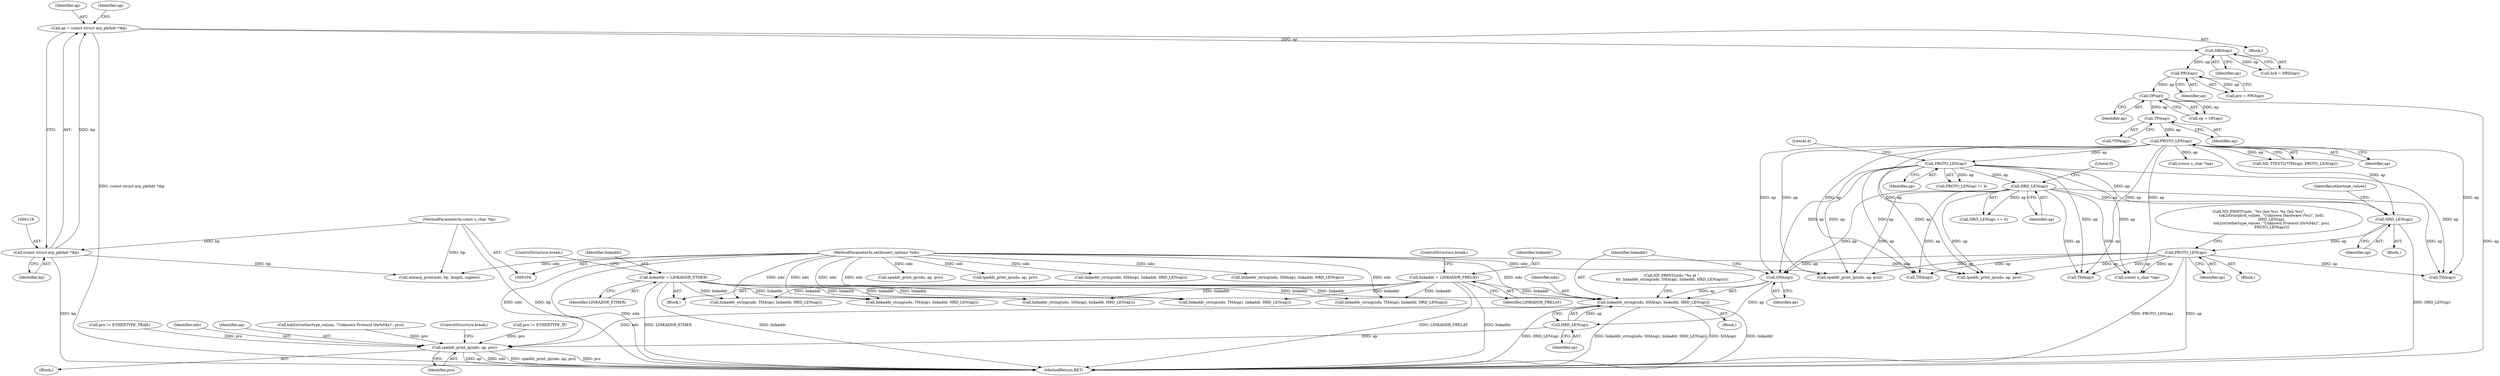 digraph "0_tcpdump_13ab8d18617d616c7d343530f8a842e7143fb5cc@pointer" {
"1000379" [label="(Call,linkaddr_string(ndo, SHA(ap), linkaddr, HRD_LEN(ap)))"];
"1000105" [label="(MethodParameterIn,netdissect_options *ndo)"];
"1000381" [label="(Call,SHA(ap))"];
"1000227" [label="(Call,PROTO_LEN(ap))"];
"1000220" [label="(Call,HRD_LEN(ap))"];
"1000202" [label="(Call,HRD_LEN(ap))"];
"1000197" [label="(Call,PROTO_LEN(ap))"];
"1000161" [label="(Call,PROTO_LEN(ap))"];
"1000159" [label="(Call,TPA(ap))"];
"1000133" [label="(Call,OP(ap))"];
"1000129" [label="(Call,PRO(ap))"];
"1000125" [label="(Call,HRD(ap))"];
"1000115" [label="(Call,ap = (const struct arp_pkthdr *)bp)"];
"1000117" [label="(Call,(const struct arp_pkthdr *)bp)"];
"1000106" [label="(MethodParameterIn,const u_char *bp)"];
"1000151" [label="(Call,linkaddr = LINKADDR_ETHER)"];
"1000146" [label="(Call,linkaddr = LINKADDR_FRELAY)"];
"1000384" [label="(Call,HRD_LEN(ap))"];
"1000386" [label="(Call,spaddr_print_ip(ndo, ap, pro))"];
"1000385" [label="(Identifier,ap)"];
"1000220" [label="(Call,HRD_LEN(ap))"];
"1000151" [label="(Call,linkaddr = LINKADDR_ETHER)"];
"1000137" [label="(Block,)"];
"1000386" [label="(Call,spaddr_print_ip(ndo, ap, pro))"];
"1000381" [label="(Call,SHA(ap))"];
"1000380" [label="(Identifier,ndo)"];
"1000277" [label="(Call,linkaddr_string(ndo, THA(ap), linkaddr, HRD_LEN(ap)))"];
"1000117" [label="(Call,(const struct arp_pkthdr *)bp)"];
"1000219" [label="(Block,)"];
"1000390" [label="(ControlStructure,break;)"];
"1000346" [label="(Call,tpaddr_print_ip(ndo, ap, pro))"];
"1000146" [label="(Call,linkaddr = LINKADDR_FRELAY)"];
"1000162" [label="(Identifier,ap)"];
"1000228" [label="(Identifier,ap)"];
"1000116" [label="(Identifier,ap)"];
"1000115" [label="(Call,ap = (const struct arp_pkthdr *)bp)"];
"1000154" [label="(ControlStructure,break;)"];
"1000209" [label="(Call,ND_PRINT((ndo, \"%s (len %u), %s (len %u)\",\n                      tok2str(arphrd_values, \"Unknown Hardware (%u)\", hrd),\n                      HRD_LEN(ap),\n                      tok2str(ethertype_values, \"Unknown Protocol (0x%04x)\", pro),\n                      PROTO_LEN(ap))))"];
"1000379" [label="(Call,linkaddr_string(ndo, SHA(ap), linkaddr, HRD_LEN(ap)))"];
"1000123" [label="(Call,hrd = HRD(ap))"];
"1000227" [label="(Call,PROTO_LEN(ap))"];
"1000325" [label="(Call,linkaddr_string(ndo, SHA(ap), linkaddr, HRD_LEN(ap)))"];
"1000126" [label="(Identifier,ap)"];
"1000109" [label="(Block,)"];
"1000171" [label="(Call,(const u_char *)ap)"];
"1000189" [label="(Call,pro != ETHERTYPE_IP)"];
"1000161" [label="(Call,PROTO_LEN(ap))"];
"1000119" [label="(Identifier,bp)"];
"1000160" [label="(Identifier,ap)"];
"1000341" [label="(Call,THA(ap))"];
"1000149" [label="(ControlStructure,break;)"];
"1000383" [label="(Identifier,linkaddr)"];
"1000365" [label="(Call,linkaddr_string(ndo, SHA(ap), linkaddr, HRD_LEN(ap)))"];
"1000288" [label="(Call,spaddr_print_ip(ndo, ap, pro))"];
"1000192" [label="(Call,pro != ETHERTYPE_TRAIL)"];
"1000260" [label="(Call,tpaddr_print_ip(ndo, ap, pro))"];
"1000318" [label="(Call,linkaddr_string(ndo, THA(ap), linkaddr, HRD_LEN(ap)))"];
"1000387" [label="(Identifier,ndo)"];
"1000224" [label="(Identifier,ethertype_values)"];
"1000122" [label="(Identifier,ap)"];
"1000294" [label="(Call,spaddr_print_ip(ndo, ap, pro))"];
"1000130" [label="(Identifier,ap)"];
"1000360" [label="(Call,THA(ap))"];
"1000222" [label="(Block,)"];
"1000303" [label="(Call,linkaddr_string(ndo, SHA(ap), linkaddr, HRD_LEN(ap)))"];
"1000157" [label="(Call,ND_TTEST2(*TPA(ap), PROTO_LEN(ap)))"];
"1000204" [label="(Literal,0)"];
"1000148" [label="(Identifier,LINKADDR_FRELAY)"];
"1000147" [label="(Identifier,linkaddr)"];
"1000320" [label="(Call,THA(ap))"];
"1000393" [label="(Call,(const u_char *)ap)"];
"1000153" [label="(Identifier,LINKADDR_ETHER)"];
"1000133" [label="(Call,OP(ap))"];
"1000131" [label="(Call,op = OP(ap))"];
"1000127" [label="(Call,pro = PRO(ap))"];
"1000106" [label="(MethodParameterIn,const u_char *bp)"];
"1000358" [label="(Call,linkaddr_string(ndo, THA(ap), linkaddr, HRD_LEN(ap)))"];
"1000134" [label="(Identifier,ap)"];
"1000152" [label="(Identifier,linkaddr)"];
"1000105" [label="(MethodParameterIn,netdissect_options *ndo)"];
"1000158" [label="(Call,*TPA(ap))"];
"1000389" [label="(Identifier,pro)"];
"1000384" [label="(Call,HRD_LEN(ap))"];
"1000254" [label="(Block,)"];
"1000139" [label="(Call,atmarp_print(ndo, bp, length, caplen))"];
"1000197" [label="(Call,PROTO_LEN(ap))"];
"1000388" [label="(Identifier,ap)"];
"1000382" [label="(Identifier,ap)"];
"1000198" [label="(Identifier,ap)"];
"1000413" [label="(MethodReturn,RET)"];
"1000196" [label="(Call,PROTO_LEN(ap) != 4)"];
"1000374" [label="(Call,ND_PRINT((ndo,\"%s at \",\n\t\t\t  linkaddr_string(ndo, SHA(ap), linkaddr, HRD_LEN(ap)))))"];
"1000221" [label="(Identifier,ap)"];
"1000223" [label="(Call,tok2str(ethertype_values, \"Unknown Protocol (0x%04x)\", pro))"];
"1000203" [label="(Identifier,ap)"];
"1000129" [label="(Call,PRO(ap))"];
"1000159" [label="(Call,TPA(ap))"];
"1000125" [label="(Call,HRD(ap))"];
"1000377" [label="(Block,)"];
"1000202" [label="(Call,HRD_LEN(ap))"];
"1000201" [label="(Call,HRD_LEN(ap) == 0)"];
"1000339" [label="(Call,linkaddr_string(ndo, THA(ap), linkaddr, HRD_LEN(ap)))"];
"1000199" [label="(Literal,4)"];
"1000379" -> "1000377"  [label="AST: "];
"1000379" -> "1000384"  [label="CFG: "];
"1000380" -> "1000379"  [label="AST: "];
"1000381" -> "1000379"  [label="AST: "];
"1000383" -> "1000379"  [label="AST: "];
"1000384" -> "1000379"  [label="AST: "];
"1000374" -> "1000379"  [label="CFG: "];
"1000379" -> "1000413"  [label="DDG: linkaddr"];
"1000379" -> "1000413"  [label="DDG: HRD_LEN(ap)"];
"1000379" -> "1000413"  [label="DDG: linkaddr_string(ndo, SHA(ap), linkaddr, HRD_LEN(ap))"];
"1000379" -> "1000413"  [label="DDG: SHA(ap)"];
"1000105" -> "1000379"  [label="DDG: ndo"];
"1000381" -> "1000379"  [label="DDG: ap"];
"1000151" -> "1000379"  [label="DDG: linkaddr"];
"1000146" -> "1000379"  [label="DDG: linkaddr"];
"1000384" -> "1000379"  [label="DDG: ap"];
"1000379" -> "1000386"  [label="DDG: ndo"];
"1000105" -> "1000104"  [label="AST: "];
"1000105" -> "1000413"  [label="DDG: ndo"];
"1000105" -> "1000139"  [label="DDG: ndo"];
"1000105" -> "1000260"  [label="DDG: ndo"];
"1000105" -> "1000277"  [label="DDG: ndo"];
"1000105" -> "1000288"  [label="DDG: ndo"];
"1000105" -> "1000294"  [label="DDG: ndo"];
"1000105" -> "1000303"  [label="DDG: ndo"];
"1000105" -> "1000318"  [label="DDG: ndo"];
"1000105" -> "1000325"  [label="DDG: ndo"];
"1000105" -> "1000339"  [label="DDG: ndo"];
"1000105" -> "1000346"  [label="DDG: ndo"];
"1000105" -> "1000358"  [label="DDG: ndo"];
"1000105" -> "1000365"  [label="DDG: ndo"];
"1000105" -> "1000386"  [label="DDG: ndo"];
"1000381" -> "1000382"  [label="CFG: "];
"1000382" -> "1000381"  [label="AST: "];
"1000383" -> "1000381"  [label="CFG: "];
"1000227" -> "1000381"  [label="DDG: ap"];
"1000202" -> "1000381"  [label="DDG: ap"];
"1000161" -> "1000381"  [label="DDG: ap"];
"1000197" -> "1000381"  [label="DDG: ap"];
"1000381" -> "1000384"  [label="DDG: ap"];
"1000227" -> "1000222"  [label="AST: "];
"1000227" -> "1000228"  [label="CFG: "];
"1000228" -> "1000227"  [label="AST: "];
"1000209" -> "1000227"  [label="CFG: "];
"1000227" -> "1000413"  [label="DDG: PROTO_LEN(ap)"];
"1000227" -> "1000413"  [label="DDG: ap"];
"1000220" -> "1000227"  [label="DDG: ap"];
"1000227" -> "1000260"  [label="DDG: ap"];
"1000227" -> "1000294"  [label="DDG: ap"];
"1000227" -> "1000320"  [label="DDG: ap"];
"1000227" -> "1000341"  [label="DDG: ap"];
"1000227" -> "1000360"  [label="DDG: ap"];
"1000227" -> "1000393"  [label="DDG: ap"];
"1000220" -> "1000219"  [label="AST: "];
"1000220" -> "1000221"  [label="CFG: "];
"1000221" -> "1000220"  [label="AST: "];
"1000224" -> "1000220"  [label="CFG: "];
"1000220" -> "1000413"  [label="DDG: HRD_LEN(ap)"];
"1000202" -> "1000220"  [label="DDG: ap"];
"1000161" -> "1000220"  [label="DDG: ap"];
"1000197" -> "1000220"  [label="DDG: ap"];
"1000202" -> "1000201"  [label="AST: "];
"1000202" -> "1000203"  [label="CFG: "];
"1000203" -> "1000202"  [label="AST: "];
"1000204" -> "1000202"  [label="CFG: "];
"1000202" -> "1000201"  [label="DDG: ap"];
"1000197" -> "1000202"  [label="DDG: ap"];
"1000202" -> "1000260"  [label="DDG: ap"];
"1000202" -> "1000294"  [label="DDG: ap"];
"1000202" -> "1000320"  [label="DDG: ap"];
"1000202" -> "1000341"  [label="DDG: ap"];
"1000202" -> "1000360"  [label="DDG: ap"];
"1000202" -> "1000393"  [label="DDG: ap"];
"1000197" -> "1000196"  [label="AST: "];
"1000197" -> "1000198"  [label="CFG: "];
"1000198" -> "1000197"  [label="AST: "];
"1000199" -> "1000197"  [label="CFG: "];
"1000197" -> "1000196"  [label="DDG: ap"];
"1000161" -> "1000197"  [label="DDG: ap"];
"1000197" -> "1000260"  [label="DDG: ap"];
"1000197" -> "1000294"  [label="DDG: ap"];
"1000197" -> "1000320"  [label="DDG: ap"];
"1000197" -> "1000341"  [label="DDG: ap"];
"1000197" -> "1000360"  [label="DDG: ap"];
"1000197" -> "1000393"  [label="DDG: ap"];
"1000161" -> "1000157"  [label="AST: "];
"1000161" -> "1000162"  [label="CFG: "];
"1000162" -> "1000161"  [label="AST: "];
"1000157" -> "1000161"  [label="CFG: "];
"1000161" -> "1000157"  [label="DDG: ap"];
"1000159" -> "1000161"  [label="DDG: ap"];
"1000161" -> "1000171"  [label="DDG: ap"];
"1000161" -> "1000260"  [label="DDG: ap"];
"1000161" -> "1000294"  [label="DDG: ap"];
"1000161" -> "1000320"  [label="DDG: ap"];
"1000161" -> "1000341"  [label="DDG: ap"];
"1000161" -> "1000360"  [label="DDG: ap"];
"1000161" -> "1000393"  [label="DDG: ap"];
"1000159" -> "1000158"  [label="AST: "];
"1000159" -> "1000160"  [label="CFG: "];
"1000160" -> "1000159"  [label="AST: "];
"1000158" -> "1000159"  [label="CFG: "];
"1000133" -> "1000159"  [label="DDG: ap"];
"1000133" -> "1000131"  [label="AST: "];
"1000133" -> "1000134"  [label="CFG: "];
"1000134" -> "1000133"  [label="AST: "];
"1000131" -> "1000133"  [label="CFG: "];
"1000133" -> "1000413"  [label="DDG: ap"];
"1000133" -> "1000131"  [label="DDG: ap"];
"1000129" -> "1000133"  [label="DDG: ap"];
"1000129" -> "1000127"  [label="AST: "];
"1000129" -> "1000130"  [label="CFG: "];
"1000130" -> "1000129"  [label="AST: "];
"1000127" -> "1000129"  [label="CFG: "];
"1000129" -> "1000127"  [label="DDG: ap"];
"1000125" -> "1000129"  [label="DDG: ap"];
"1000125" -> "1000123"  [label="AST: "];
"1000125" -> "1000126"  [label="CFG: "];
"1000126" -> "1000125"  [label="AST: "];
"1000123" -> "1000125"  [label="CFG: "];
"1000125" -> "1000123"  [label="DDG: ap"];
"1000115" -> "1000125"  [label="DDG: ap"];
"1000115" -> "1000109"  [label="AST: "];
"1000115" -> "1000117"  [label="CFG: "];
"1000116" -> "1000115"  [label="AST: "];
"1000117" -> "1000115"  [label="AST: "];
"1000122" -> "1000115"  [label="CFG: "];
"1000115" -> "1000413"  [label="DDG: (const struct arp_pkthdr *)bp"];
"1000117" -> "1000115"  [label="DDG: bp"];
"1000117" -> "1000119"  [label="CFG: "];
"1000118" -> "1000117"  [label="AST: "];
"1000119" -> "1000117"  [label="AST: "];
"1000117" -> "1000413"  [label="DDG: bp"];
"1000106" -> "1000117"  [label="DDG: bp"];
"1000117" -> "1000139"  [label="DDG: bp"];
"1000106" -> "1000104"  [label="AST: "];
"1000106" -> "1000413"  [label="DDG: bp"];
"1000106" -> "1000139"  [label="DDG: bp"];
"1000151" -> "1000137"  [label="AST: "];
"1000151" -> "1000153"  [label="CFG: "];
"1000152" -> "1000151"  [label="AST: "];
"1000153" -> "1000151"  [label="AST: "];
"1000154" -> "1000151"  [label="CFG: "];
"1000151" -> "1000413"  [label="DDG: linkaddr"];
"1000151" -> "1000413"  [label="DDG: LINKADDR_ETHER"];
"1000151" -> "1000277"  [label="DDG: linkaddr"];
"1000151" -> "1000303"  [label="DDG: linkaddr"];
"1000151" -> "1000318"  [label="DDG: linkaddr"];
"1000151" -> "1000339"  [label="DDG: linkaddr"];
"1000151" -> "1000358"  [label="DDG: linkaddr"];
"1000146" -> "1000137"  [label="AST: "];
"1000146" -> "1000148"  [label="CFG: "];
"1000147" -> "1000146"  [label="AST: "];
"1000148" -> "1000146"  [label="AST: "];
"1000149" -> "1000146"  [label="CFG: "];
"1000146" -> "1000413"  [label="DDG: LINKADDR_FRELAY"];
"1000146" -> "1000413"  [label="DDG: linkaddr"];
"1000146" -> "1000277"  [label="DDG: linkaddr"];
"1000146" -> "1000303"  [label="DDG: linkaddr"];
"1000146" -> "1000318"  [label="DDG: linkaddr"];
"1000146" -> "1000339"  [label="DDG: linkaddr"];
"1000146" -> "1000358"  [label="DDG: linkaddr"];
"1000384" -> "1000385"  [label="CFG: "];
"1000385" -> "1000384"  [label="AST: "];
"1000384" -> "1000386"  [label="DDG: ap"];
"1000386" -> "1000254"  [label="AST: "];
"1000386" -> "1000389"  [label="CFG: "];
"1000387" -> "1000386"  [label="AST: "];
"1000388" -> "1000386"  [label="AST: "];
"1000389" -> "1000386"  [label="AST: "];
"1000390" -> "1000386"  [label="CFG: "];
"1000386" -> "1000413"  [label="DDG: pro"];
"1000386" -> "1000413"  [label="DDG: ap"];
"1000386" -> "1000413"  [label="DDG: ndo"];
"1000386" -> "1000413"  [label="DDG: spaddr_print_ip(ndo, ap, pro)"];
"1000189" -> "1000386"  [label="DDG: pro"];
"1000223" -> "1000386"  [label="DDG: pro"];
"1000192" -> "1000386"  [label="DDG: pro"];
}
